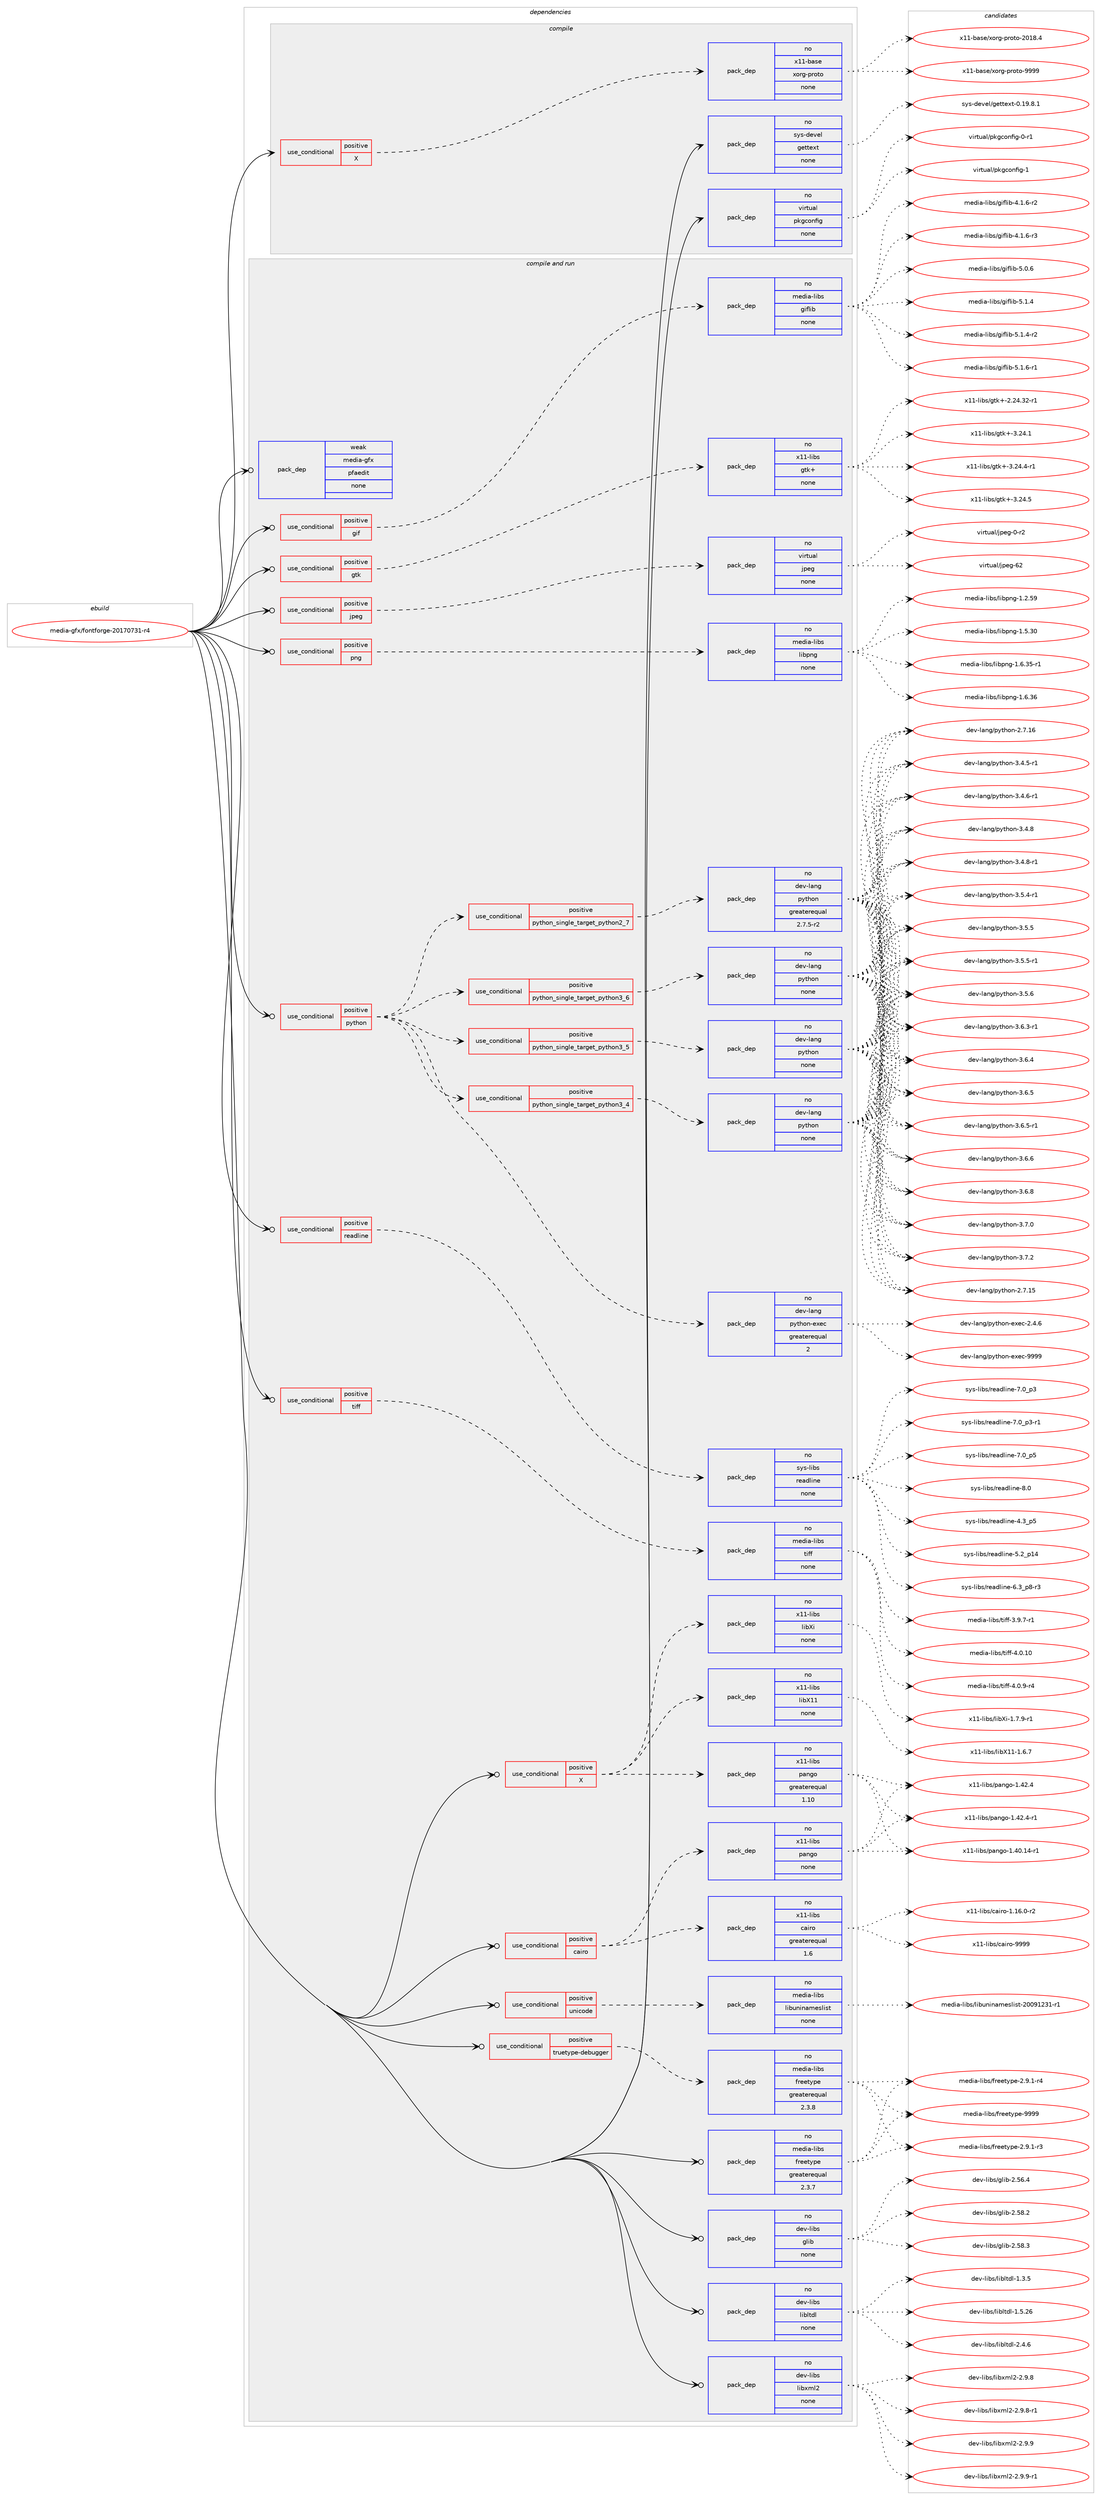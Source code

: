 digraph prolog {

# *************
# Graph options
# *************

newrank=true;
concentrate=true;
compound=true;
graph [rankdir=LR,fontname=Helvetica,fontsize=10,ranksep=1.5];#, ranksep=2.5, nodesep=0.2];
edge  [arrowhead=vee];
node  [fontname=Helvetica,fontsize=10];

# **********
# The ebuild
# **********

subgraph cluster_leftcol {
color=gray;
rank=same;
label=<<i>ebuild</i>>;
id [label="media-gfx/fontforge-20170731-r4", color=red, width=4, href="../media-gfx/fontforge-20170731-r4.svg"];
}

# ****************
# The dependencies
# ****************

subgraph cluster_midcol {
color=gray;
label=<<i>dependencies</i>>;
subgraph cluster_compile {
fillcolor="#eeeeee";
style=filled;
label=<<i>compile</i>>;
subgraph cond432417 {
dependency1603260 [label=<<TABLE BORDER="0" CELLBORDER="1" CELLSPACING="0" CELLPADDING="4"><TR><TD ROWSPAN="3" CELLPADDING="10">use_conditional</TD></TR><TR><TD>positive</TD></TR><TR><TD>X</TD></TR></TABLE>>, shape=none, color=red];
subgraph pack1145288 {
dependency1603261 [label=<<TABLE BORDER="0" CELLBORDER="1" CELLSPACING="0" CELLPADDING="4" WIDTH="220"><TR><TD ROWSPAN="6" CELLPADDING="30">pack_dep</TD></TR><TR><TD WIDTH="110">no</TD></TR><TR><TD>x11-base</TD></TR><TR><TD>xorg-proto</TD></TR><TR><TD>none</TD></TR><TR><TD></TD></TR></TABLE>>, shape=none, color=blue];
}
dependency1603260:e -> dependency1603261:w [weight=20,style="dashed",arrowhead="vee"];
}
id:e -> dependency1603260:w [weight=20,style="solid",arrowhead="vee"];
subgraph pack1145289 {
dependency1603262 [label=<<TABLE BORDER="0" CELLBORDER="1" CELLSPACING="0" CELLPADDING="4" WIDTH="220"><TR><TD ROWSPAN="6" CELLPADDING="30">pack_dep</TD></TR><TR><TD WIDTH="110">no</TD></TR><TR><TD>sys-devel</TD></TR><TR><TD>gettext</TD></TR><TR><TD>none</TD></TR><TR><TD></TD></TR></TABLE>>, shape=none, color=blue];
}
id:e -> dependency1603262:w [weight=20,style="solid",arrowhead="vee"];
subgraph pack1145290 {
dependency1603263 [label=<<TABLE BORDER="0" CELLBORDER="1" CELLSPACING="0" CELLPADDING="4" WIDTH="220"><TR><TD ROWSPAN="6" CELLPADDING="30">pack_dep</TD></TR><TR><TD WIDTH="110">no</TD></TR><TR><TD>virtual</TD></TR><TR><TD>pkgconfig</TD></TR><TR><TD>none</TD></TR><TR><TD></TD></TR></TABLE>>, shape=none, color=blue];
}
id:e -> dependency1603263:w [weight=20,style="solid",arrowhead="vee"];
}
subgraph cluster_compileandrun {
fillcolor="#eeeeee";
style=filled;
label=<<i>compile and run</i>>;
subgraph cond432418 {
dependency1603264 [label=<<TABLE BORDER="0" CELLBORDER="1" CELLSPACING="0" CELLPADDING="4"><TR><TD ROWSPAN="3" CELLPADDING="10">use_conditional</TD></TR><TR><TD>positive</TD></TR><TR><TD>X</TD></TR></TABLE>>, shape=none, color=red];
subgraph pack1145291 {
dependency1603265 [label=<<TABLE BORDER="0" CELLBORDER="1" CELLSPACING="0" CELLPADDING="4" WIDTH="220"><TR><TD ROWSPAN="6" CELLPADDING="30">pack_dep</TD></TR><TR><TD WIDTH="110">no</TD></TR><TR><TD>x11-libs</TD></TR><TR><TD>libX11</TD></TR><TR><TD>none</TD></TR><TR><TD></TD></TR></TABLE>>, shape=none, color=blue];
}
dependency1603264:e -> dependency1603265:w [weight=20,style="dashed",arrowhead="vee"];
subgraph pack1145292 {
dependency1603266 [label=<<TABLE BORDER="0" CELLBORDER="1" CELLSPACING="0" CELLPADDING="4" WIDTH="220"><TR><TD ROWSPAN="6" CELLPADDING="30">pack_dep</TD></TR><TR><TD WIDTH="110">no</TD></TR><TR><TD>x11-libs</TD></TR><TR><TD>libXi</TD></TR><TR><TD>none</TD></TR><TR><TD></TD></TR></TABLE>>, shape=none, color=blue];
}
dependency1603264:e -> dependency1603266:w [weight=20,style="dashed",arrowhead="vee"];
subgraph pack1145293 {
dependency1603267 [label=<<TABLE BORDER="0" CELLBORDER="1" CELLSPACING="0" CELLPADDING="4" WIDTH="220"><TR><TD ROWSPAN="6" CELLPADDING="30">pack_dep</TD></TR><TR><TD WIDTH="110">no</TD></TR><TR><TD>x11-libs</TD></TR><TR><TD>pango</TD></TR><TR><TD>greaterequal</TD></TR><TR><TD>1.10</TD></TR></TABLE>>, shape=none, color=blue];
}
dependency1603264:e -> dependency1603267:w [weight=20,style="dashed",arrowhead="vee"];
}
id:e -> dependency1603264:w [weight=20,style="solid",arrowhead="odotvee"];
subgraph cond432419 {
dependency1603268 [label=<<TABLE BORDER="0" CELLBORDER="1" CELLSPACING="0" CELLPADDING="4"><TR><TD ROWSPAN="3" CELLPADDING="10">use_conditional</TD></TR><TR><TD>positive</TD></TR><TR><TD>cairo</TD></TR></TABLE>>, shape=none, color=red];
subgraph pack1145294 {
dependency1603269 [label=<<TABLE BORDER="0" CELLBORDER="1" CELLSPACING="0" CELLPADDING="4" WIDTH="220"><TR><TD ROWSPAN="6" CELLPADDING="30">pack_dep</TD></TR><TR><TD WIDTH="110">no</TD></TR><TR><TD>x11-libs</TD></TR><TR><TD>cairo</TD></TR><TR><TD>greaterequal</TD></TR><TR><TD>1.6</TD></TR></TABLE>>, shape=none, color=blue];
}
dependency1603268:e -> dependency1603269:w [weight=20,style="dashed",arrowhead="vee"];
subgraph pack1145295 {
dependency1603270 [label=<<TABLE BORDER="0" CELLBORDER="1" CELLSPACING="0" CELLPADDING="4" WIDTH="220"><TR><TD ROWSPAN="6" CELLPADDING="30">pack_dep</TD></TR><TR><TD WIDTH="110">no</TD></TR><TR><TD>x11-libs</TD></TR><TR><TD>pango</TD></TR><TR><TD>none</TD></TR><TR><TD></TD></TR></TABLE>>, shape=none, color=blue];
}
dependency1603268:e -> dependency1603270:w [weight=20,style="dashed",arrowhead="vee"];
}
id:e -> dependency1603268:w [weight=20,style="solid",arrowhead="odotvee"];
subgraph cond432420 {
dependency1603271 [label=<<TABLE BORDER="0" CELLBORDER="1" CELLSPACING="0" CELLPADDING="4"><TR><TD ROWSPAN="3" CELLPADDING="10">use_conditional</TD></TR><TR><TD>positive</TD></TR><TR><TD>gif</TD></TR></TABLE>>, shape=none, color=red];
subgraph pack1145296 {
dependency1603272 [label=<<TABLE BORDER="0" CELLBORDER="1" CELLSPACING="0" CELLPADDING="4" WIDTH="220"><TR><TD ROWSPAN="6" CELLPADDING="30">pack_dep</TD></TR><TR><TD WIDTH="110">no</TD></TR><TR><TD>media-libs</TD></TR><TR><TD>giflib</TD></TR><TR><TD>none</TD></TR><TR><TD></TD></TR></TABLE>>, shape=none, color=blue];
}
dependency1603271:e -> dependency1603272:w [weight=20,style="dashed",arrowhead="vee"];
}
id:e -> dependency1603271:w [weight=20,style="solid",arrowhead="odotvee"];
subgraph cond432421 {
dependency1603273 [label=<<TABLE BORDER="0" CELLBORDER="1" CELLSPACING="0" CELLPADDING="4"><TR><TD ROWSPAN="3" CELLPADDING="10">use_conditional</TD></TR><TR><TD>positive</TD></TR><TR><TD>gtk</TD></TR></TABLE>>, shape=none, color=red];
subgraph pack1145297 {
dependency1603274 [label=<<TABLE BORDER="0" CELLBORDER="1" CELLSPACING="0" CELLPADDING="4" WIDTH="220"><TR><TD ROWSPAN="6" CELLPADDING="30">pack_dep</TD></TR><TR><TD WIDTH="110">no</TD></TR><TR><TD>x11-libs</TD></TR><TR><TD>gtk+</TD></TR><TR><TD>none</TD></TR><TR><TD></TD></TR></TABLE>>, shape=none, color=blue];
}
dependency1603273:e -> dependency1603274:w [weight=20,style="dashed",arrowhead="vee"];
}
id:e -> dependency1603273:w [weight=20,style="solid",arrowhead="odotvee"];
subgraph cond432422 {
dependency1603275 [label=<<TABLE BORDER="0" CELLBORDER="1" CELLSPACING="0" CELLPADDING="4"><TR><TD ROWSPAN="3" CELLPADDING="10">use_conditional</TD></TR><TR><TD>positive</TD></TR><TR><TD>jpeg</TD></TR></TABLE>>, shape=none, color=red];
subgraph pack1145298 {
dependency1603276 [label=<<TABLE BORDER="0" CELLBORDER="1" CELLSPACING="0" CELLPADDING="4" WIDTH="220"><TR><TD ROWSPAN="6" CELLPADDING="30">pack_dep</TD></TR><TR><TD WIDTH="110">no</TD></TR><TR><TD>virtual</TD></TR><TR><TD>jpeg</TD></TR><TR><TD>none</TD></TR><TR><TD></TD></TR></TABLE>>, shape=none, color=blue];
}
dependency1603275:e -> dependency1603276:w [weight=20,style="dashed",arrowhead="vee"];
}
id:e -> dependency1603275:w [weight=20,style="solid",arrowhead="odotvee"];
subgraph cond432423 {
dependency1603277 [label=<<TABLE BORDER="0" CELLBORDER="1" CELLSPACING="0" CELLPADDING="4"><TR><TD ROWSPAN="3" CELLPADDING="10">use_conditional</TD></TR><TR><TD>positive</TD></TR><TR><TD>png</TD></TR></TABLE>>, shape=none, color=red];
subgraph pack1145299 {
dependency1603278 [label=<<TABLE BORDER="0" CELLBORDER="1" CELLSPACING="0" CELLPADDING="4" WIDTH="220"><TR><TD ROWSPAN="6" CELLPADDING="30">pack_dep</TD></TR><TR><TD WIDTH="110">no</TD></TR><TR><TD>media-libs</TD></TR><TR><TD>libpng</TD></TR><TR><TD>none</TD></TR><TR><TD></TD></TR></TABLE>>, shape=none, color=blue];
}
dependency1603277:e -> dependency1603278:w [weight=20,style="dashed",arrowhead="vee"];
}
id:e -> dependency1603277:w [weight=20,style="solid",arrowhead="odotvee"];
subgraph cond432424 {
dependency1603279 [label=<<TABLE BORDER="0" CELLBORDER="1" CELLSPACING="0" CELLPADDING="4"><TR><TD ROWSPAN="3" CELLPADDING="10">use_conditional</TD></TR><TR><TD>positive</TD></TR><TR><TD>python</TD></TR></TABLE>>, shape=none, color=red];
subgraph cond432425 {
dependency1603280 [label=<<TABLE BORDER="0" CELLBORDER="1" CELLSPACING="0" CELLPADDING="4"><TR><TD ROWSPAN="3" CELLPADDING="10">use_conditional</TD></TR><TR><TD>positive</TD></TR><TR><TD>python_single_target_python2_7</TD></TR></TABLE>>, shape=none, color=red];
subgraph pack1145300 {
dependency1603281 [label=<<TABLE BORDER="0" CELLBORDER="1" CELLSPACING="0" CELLPADDING="4" WIDTH="220"><TR><TD ROWSPAN="6" CELLPADDING="30">pack_dep</TD></TR><TR><TD WIDTH="110">no</TD></TR><TR><TD>dev-lang</TD></TR><TR><TD>python</TD></TR><TR><TD>greaterequal</TD></TR><TR><TD>2.7.5-r2</TD></TR></TABLE>>, shape=none, color=blue];
}
dependency1603280:e -> dependency1603281:w [weight=20,style="dashed",arrowhead="vee"];
}
dependency1603279:e -> dependency1603280:w [weight=20,style="dashed",arrowhead="vee"];
subgraph cond432426 {
dependency1603282 [label=<<TABLE BORDER="0" CELLBORDER="1" CELLSPACING="0" CELLPADDING="4"><TR><TD ROWSPAN="3" CELLPADDING="10">use_conditional</TD></TR><TR><TD>positive</TD></TR><TR><TD>python_single_target_python3_4</TD></TR></TABLE>>, shape=none, color=red];
subgraph pack1145301 {
dependency1603283 [label=<<TABLE BORDER="0" CELLBORDER="1" CELLSPACING="0" CELLPADDING="4" WIDTH="220"><TR><TD ROWSPAN="6" CELLPADDING="30">pack_dep</TD></TR><TR><TD WIDTH="110">no</TD></TR><TR><TD>dev-lang</TD></TR><TR><TD>python</TD></TR><TR><TD>none</TD></TR><TR><TD></TD></TR></TABLE>>, shape=none, color=blue];
}
dependency1603282:e -> dependency1603283:w [weight=20,style="dashed",arrowhead="vee"];
}
dependency1603279:e -> dependency1603282:w [weight=20,style="dashed",arrowhead="vee"];
subgraph cond432427 {
dependency1603284 [label=<<TABLE BORDER="0" CELLBORDER="1" CELLSPACING="0" CELLPADDING="4"><TR><TD ROWSPAN="3" CELLPADDING="10">use_conditional</TD></TR><TR><TD>positive</TD></TR><TR><TD>python_single_target_python3_5</TD></TR></TABLE>>, shape=none, color=red];
subgraph pack1145302 {
dependency1603285 [label=<<TABLE BORDER="0" CELLBORDER="1" CELLSPACING="0" CELLPADDING="4" WIDTH="220"><TR><TD ROWSPAN="6" CELLPADDING="30">pack_dep</TD></TR><TR><TD WIDTH="110">no</TD></TR><TR><TD>dev-lang</TD></TR><TR><TD>python</TD></TR><TR><TD>none</TD></TR><TR><TD></TD></TR></TABLE>>, shape=none, color=blue];
}
dependency1603284:e -> dependency1603285:w [weight=20,style="dashed",arrowhead="vee"];
}
dependency1603279:e -> dependency1603284:w [weight=20,style="dashed",arrowhead="vee"];
subgraph cond432428 {
dependency1603286 [label=<<TABLE BORDER="0" CELLBORDER="1" CELLSPACING="0" CELLPADDING="4"><TR><TD ROWSPAN="3" CELLPADDING="10">use_conditional</TD></TR><TR><TD>positive</TD></TR><TR><TD>python_single_target_python3_6</TD></TR></TABLE>>, shape=none, color=red];
subgraph pack1145303 {
dependency1603287 [label=<<TABLE BORDER="0" CELLBORDER="1" CELLSPACING="0" CELLPADDING="4" WIDTH="220"><TR><TD ROWSPAN="6" CELLPADDING="30">pack_dep</TD></TR><TR><TD WIDTH="110">no</TD></TR><TR><TD>dev-lang</TD></TR><TR><TD>python</TD></TR><TR><TD>none</TD></TR><TR><TD></TD></TR></TABLE>>, shape=none, color=blue];
}
dependency1603286:e -> dependency1603287:w [weight=20,style="dashed",arrowhead="vee"];
}
dependency1603279:e -> dependency1603286:w [weight=20,style="dashed",arrowhead="vee"];
subgraph pack1145304 {
dependency1603288 [label=<<TABLE BORDER="0" CELLBORDER="1" CELLSPACING="0" CELLPADDING="4" WIDTH="220"><TR><TD ROWSPAN="6" CELLPADDING="30">pack_dep</TD></TR><TR><TD WIDTH="110">no</TD></TR><TR><TD>dev-lang</TD></TR><TR><TD>python-exec</TD></TR><TR><TD>greaterequal</TD></TR><TR><TD>2</TD></TR></TABLE>>, shape=none, color=blue];
}
dependency1603279:e -> dependency1603288:w [weight=20,style="dashed",arrowhead="vee"];
}
id:e -> dependency1603279:w [weight=20,style="solid",arrowhead="odotvee"];
subgraph cond432429 {
dependency1603289 [label=<<TABLE BORDER="0" CELLBORDER="1" CELLSPACING="0" CELLPADDING="4"><TR><TD ROWSPAN="3" CELLPADDING="10">use_conditional</TD></TR><TR><TD>positive</TD></TR><TR><TD>readline</TD></TR></TABLE>>, shape=none, color=red];
subgraph pack1145305 {
dependency1603290 [label=<<TABLE BORDER="0" CELLBORDER="1" CELLSPACING="0" CELLPADDING="4" WIDTH="220"><TR><TD ROWSPAN="6" CELLPADDING="30">pack_dep</TD></TR><TR><TD WIDTH="110">no</TD></TR><TR><TD>sys-libs</TD></TR><TR><TD>readline</TD></TR><TR><TD>none</TD></TR><TR><TD></TD></TR></TABLE>>, shape=none, color=blue];
}
dependency1603289:e -> dependency1603290:w [weight=20,style="dashed",arrowhead="vee"];
}
id:e -> dependency1603289:w [weight=20,style="solid",arrowhead="odotvee"];
subgraph cond432430 {
dependency1603291 [label=<<TABLE BORDER="0" CELLBORDER="1" CELLSPACING="0" CELLPADDING="4"><TR><TD ROWSPAN="3" CELLPADDING="10">use_conditional</TD></TR><TR><TD>positive</TD></TR><TR><TD>tiff</TD></TR></TABLE>>, shape=none, color=red];
subgraph pack1145306 {
dependency1603292 [label=<<TABLE BORDER="0" CELLBORDER="1" CELLSPACING="0" CELLPADDING="4" WIDTH="220"><TR><TD ROWSPAN="6" CELLPADDING="30">pack_dep</TD></TR><TR><TD WIDTH="110">no</TD></TR><TR><TD>media-libs</TD></TR><TR><TD>tiff</TD></TR><TR><TD>none</TD></TR><TR><TD></TD></TR></TABLE>>, shape=none, color=blue];
}
dependency1603291:e -> dependency1603292:w [weight=20,style="dashed",arrowhead="vee"];
}
id:e -> dependency1603291:w [weight=20,style="solid",arrowhead="odotvee"];
subgraph cond432431 {
dependency1603293 [label=<<TABLE BORDER="0" CELLBORDER="1" CELLSPACING="0" CELLPADDING="4"><TR><TD ROWSPAN="3" CELLPADDING="10">use_conditional</TD></TR><TR><TD>positive</TD></TR><TR><TD>truetype-debugger</TD></TR></TABLE>>, shape=none, color=red];
subgraph pack1145307 {
dependency1603294 [label=<<TABLE BORDER="0" CELLBORDER="1" CELLSPACING="0" CELLPADDING="4" WIDTH="220"><TR><TD ROWSPAN="6" CELLPADDING="30">pack_dep</TD></TR><TR><TD WIDTH="110">no</TD></TR><TR><TD>media-libs</TD></TR><TR><TD>freetype</TD></TR><TR><TD>greaterequal</TD></TR><TR><TD>2.3.8</TD></TR></TABLE>>, shape=none, color=blue];
}
dependency1603293:e -> dependency1603294:w [weight=20,style="dashed",arrowhead="vee"];
}
id:e -> dependency1603293:w [weight=20,style="solid",arrowhead="odotvee"];
subgraph cond432432 {
dependency1603295 [label=<<TABLE BORDER="0" CELLBORDER="1" CELLSPACING="0" CELLPADDING="4"><TR><TD ROWSPAN="3" CELLPADDING="10">use_conditional</TD></TR><TR><TD>positive</TD></TR><TR><TD>unicode</TD></TR></TABLE>>, shape=none, color=red];
subgraph pack1145308 {
dependency1603296 [label=<<TABLE BORDER="0" CELLBORDER="1" CELLSPACING="0" CELLPADDING="4" WIDTH="220"><TR><TD ROWSPAN="6" CELLPADDING="30">pack_dep</TD></TR><TR><TD WIDTH="110">no</TD></TR><TR><TD>media-libs</TD></TR><TR><TD>libuninameslist</TD></TR><TR><TD>none</TD></TR><TR><TD></TD></TR></TABLE>>, shape=none, color=blue];
}
dependency1603295:e -> dependency1603296:w [weight=20,style="dashed",arrowhead="vee"];
}
id:e -> dependency1603295:w [weight=20,style="solid",arrowhead="odotvee"];
subgraph pack1145309 {
dependency1603297 [label=<<TABLE BORDER="0" CELLBORDER="1" CELLSPACING="0" CELLPADDING="4" WIDTH="220"><TR><TD ROWSPAN="6" CELLPADDING="30">pack_dep</TD></TR><TR><TD WIDTH="110">no</TD></TR><TR><TD>dev-libs</TD></TR><TR><TD>glib</TD></TR><TR><TD>none</TD></TR><TR><TD></TD></TR></TABLE>>, shape=none, color=blue];
}
id:e -> dependency1603297:w [weight=20,style="solid",arrowhead="odotvee"];
subgraph pack1145310 {
dependency1603298 [label=<<TABLE BORDER="0" CELLBORDER="1" CELLSPACING="0" CELLPADDING="4" WIDTH="220"><TR><TD ROWSPAN="6" CELLPADDING="30">pack_dep</TD></TR><TR><TD WIDTH="110">no</TD></TR><TR><TD>dev-libs</TD></TR><TR><TD>libltdl</TD></TR><TR><TD>none</TD></TR><TR><TD></TD></TR></TABLE>>, shape=none, color=blue];
}
id:e -> dependency1603298:w [weight=20,style="solid",arrowhead="odotvee"];
subgraph pack1145311 {
dependency1603299 [label=<<TABLE BORDER="0" CELLBORDER="1" CELLSPACING="0" CELLPADDING="4" WIDTH="220"><TR><TD ROWSPAN="6" CELLPADDING="30">pack_dep</TD></TR><TR><TD WIDTH="110">no</TD></TR><TR><TD>dev-libs</TD></TR><TR><TD>libxml2</TD></TR><TR><TD>none</TD></TR><TR><TD></TD></TR></TABLE>>, shape=none, color=blue];
}
id:e -> dependency1603299:w [weight=20,style="solid",arrowhead="odotvee"];
subgraph pack1145312 {
dependency1603300 [label=<<TABLE BORDER="0" CELLBORDER="1" CELLSPACING="0" CELLPADDING="4" WIDTH="220"><TR><TD ROWSPAN="6" CELLPADDING="30">pack_dep</TD></TR><TR><TD WIDTH="110">no</TD></TR><TR><TD>media-libs</TD></TR><TR><TD>freetype</TD></TR><TR><TD>greaterequal</TD></TR><TR><TD>2.3.7</TD></TR></TABLE>>, shape=none, color=blue];
}
id:e -> dependency1603300:w [weight=20,style="solid",arrowhead="odotvee"];
subgraph pack1145313 {
dependency1603301 [label=<<TABLE BORDER="0" CELLBORDER="1" CELLSPACING="0" CELLPADDING="4" WIDTH="220"><TR><TD ROWSPAN="6" CELLPADDING="30">pack_dep</TD></TR><TR><TD WIDTH="110">weak</TD></TR><TR><TD>media-gfx</TD></TR><TR><TD>pfaedit</TD></TR><TR><TD>none</TD></TR><TR><TD></TD></TR></TABLE>>, shape=none, color=blue];
}
id:e -> dependency1603301:w [weight=20,style="solid",arrowhead="odotvee"];
}
subgraph cluster_run {
fillcolor="#eeeeee";
style=filled;
label=<<i>run</i>>;
}
}

# **************
# The candidates
# **************

subgraph cluster_choices {
rank=same;
color=gray;
label=<<i>candidates</i>>;

subgraph choice1145288 {
color=black;
nodesep=1;
choice1204949459897115101471201111141034511211411111611145504849564652 [label="x11-base/xorg-proto-2018.4", color=red, width=4,href="../x11-base/xorg-proto-2018.4.svg"];
choice120494945989711510147120111114103451121141111161114557575757 [label="x11-base/xorg-proto-9999", color=red, width=4,href="../x11-base/xorg-proto-9999.svg"];
dependency1603261:e -> choice1204949459897115101471201111141034511211411111611145504849564652:w [style=dotted,weight="100"];
dependency1603261:e -> choice120494945989711510147120111114103451121141111161114557575757:w [style=dotted,weight="100"];
}
subgraph choice1145289 {
color=black;
nodesep=1;
choice1151211154510010111810110847103101116116101120116454846495746564649 [label="sys-devel/gettext-0.19.8.1", color=red, width=4,href="../sys-devel/gettext-0.19.8.1.svg"];
dependency1603262:e -> choice1151211154510010111810110847103101116116101120116454846495746564649:w [style=dotted,weight="100"];
}
subgraph choice1145290 {
color=black;
nodesep=1;
choice11810511411611797108471121071039911111010210510345484511449 [label="virtual/pkgconfig-0-r1", color=red, width=4,href="../virtual/pkgconfig-0-r1.svg"];
choice1181051141161179710847112107103991111101021051034549 [label="virtual/pkgconfig-1", color=red, width=4,href="../virtual/pkgconfig-1.svg"];
dependency1603263:e -> choice11810511411611797108471121071039911111010210510345484511449:w [style=dotted,weight="100"];
dependency1603263:e -> choice1181051141161179710847112107103991111101021051034549:w [style=dotted,weight="100"];
}
subgraph choice1145291 {
color=black;
nodesep=1;
choice120494945108105981154710810598884949454946544655 [label="x11-libs/libX11-1.6.7", color=red, width=4,href="../x11-libs/libX11-1.6.7.svg"];
dependency1603265:e -> choice120494945108105981154710810598884949454946544655:w [style=dotted,weight="100"];
}
subgraph choice1145292 {
color=black;
nodesep=1;
choice120494945108105981154710810598881054549465546574511449 [label="x11-libs/libXi-1.7.9-r1", color=red, width=4,href="../x11-libs/libXi-1.7.9-r1.svg"];
dependency1603266:e -> choice120494945108105981154710810598881054549465546574511449:w [style=dotted,weight="100"];
}
subgraph choice1145293 {
color=black;
nodesep=1;
choice12049494510810598115471129711010311145494652484649524511449 [label="x11-libs/pango-1.40.14-r1", color=red, width=4,href="../x11-libs/pango-1.40.14-r1.svg"];
choice12049494510810598115471129711010311145494652504652 [label="x11-libs/pango-1.42.4", color=red, width=4,href="../x11-libs/pango-1.42.4.svg"];
choice120494945108105981154711297110103111454946525046524511449 [label="x11-libs/pango-1.42.4-r1", color=red, width=4,href="../x11-libs/pango-1.42.4-r1.svg"];
dependency1603267:e -> choice12049494510810598115471129711010311145494652484649524511449:w [style=dotted,weight="100"];
dependency1603267:e -> choice12049494510810598115471129711010311145494652504652:w [style=dotted,weight="100"];
dependency1603267:e -> choice120494945108105981154711297110103111454946525046524511449:w [style=dotted,weight="100"];
}
subgraph choice1145294 {
color=black;
nodesep=1;
choice12049494510810598115479997105114111454946495446484511450 [label="x11-libs/cairo-1.16.0-r2", color=red, width=4,href="../x11-libs/cairo-1.16.0-r2.svg"];
choice120494945108105981154799971051141114557575757 [label="x11-libs/cairo-9999", color=red, width=4,href="../x11-libs/cairo-9999.svg"];
dependency1603269:e -> choice12049494510810598115479997105114111454946495446484511450:w [style=dotted,weight="100"];
dependency1603269:e -> choice120494945108105981154799971051141114557575757:w [style=dotted,weight="100"];
}
subgraph choice1145295 {
color=black;
nodesep=1;
choice12049494510810598115471129711010311145494652484649524511449 [label="x11-libs/pango-1.40.14-r1", color=red, width=4,href="../x11-libs/pango-1.40.14-r1.svg"];
choice12049494510810598115471129711010311145494652504652 [label="x11-libs/pango-1.42.4", color=red, width=4,href="../x11-libs/pango-1.42.4.svg"];
choice120494945108105981154711297110103111454946525046524511449 [label="x11-libs/pango-1.42.4-r1", color=red, width=4,href="../x11-libs/pango-1.42.4-r1.svg"];
dependency1603270:e -> choice12049494510810598115471129711010311145494652484649524511449:w [style=dotted,weight="100"];
dependency1603270:e -> choice12049494510810598115471129711010311145494652504652:w [style=dotted,weight="100"];
dependency1603270:e -> choice120494945108105981154711297110103111454946525046524511449:w [style=dotted,weight="100"];
}
subgraph choice1145296 {
color=black;
nodesep=1;
choice10910110010597451081059811547103105102108105984552464946544511450 [label="media-libs/giflib-4.1.6-r2", color=red, width=4,href="../media-libs/giflib-4.1.6-r2.svg"];
choice10910110010597451081059811547103105102108105984552464946544511451 [label="media-libs/giflib-4.1.6-r3", color=red, width=4,href="../media-libs/giflib-4.1.6-r3.svg"];
choice1091011001059745108105981154710310510210810598455346484654 [label="media-libs/giflib-5.0.6", color=red, width=4,href="../media-libs/giflib-5.0.6.svg"];
choice1091011001059745108105981154710310510210810598455346494652 [label="media-libs/giflib-5.1.4", color=red, width=4,href="../media-libs/giflib-5.1.4.svg"];
choice10910110010597451081059811547103105102108105984553464946524511450 [label="media-libs/giflib-5.1.4-r2", color=red, width=4,href="../media-libs/giflib-5.1.4-r2.svg"];
choice10910110010597451081059811547103105102108105984553464946544511449 [label="media-libs/giflib-5.1.6-r1", color=red, width=4,href="../media-libs/giflib-5.1.6-r1.svg"];
dependency1603272:e -> choice10910110010597451081059811547103105102108105984552464946544511450:w [style=dotted,weight="100"];
dependency1603272:e -> choice10910110010597451081059811547103105102108105984552464946544511451:w [style=dotted,weight="100"];
dependency1603272:e -> choice1091011001059745108105981154710310510210810598455346484654:w [style=dotted,weight="100"];
dependency1603272:e -> choice1091011001059745108105981154710310510210810598455346494652:w [style=dotted,weight="100"];
dependency1603272:e -> choice10910110010597451081059811547103105102108105984553464946524511450:w [style=dotted,weight="100"];
dependency1603272:e -> choice10910110010597451081059811547103105102108105984553464946544511449:w [style=dotted,weight="100"];
}
subgraph choice1145297 {
color=black;
nodesep=1;
choice12049494510810598115471031161074345504650524651504511449 [label="x11-libs/gtk+-2.24.32-r1", color=red, width=4,href="../x11-libs/gtk+-2.24.32-r1.svg"];
choice12049494510810598115471031161074345514650524649 [label="x11-libs/gtk+-3.24.1", color=red, width=4,href="../x11-libs/gtk+-3.24.1.svg"];
choice120494945108105981154710311610743455146505246524511449 [label="x11-libs/gtk+-3.24.4-r1", color=red, width=4,href="../x11-libs/gtk+-3.24.4-r1.svg"];
choice12049494510810598115471031161074345514650524653 [label="x11-libs/gtk+-3.24.5", color=red, width=4,href="../x11-libs/gtk+-3.24.5.svg"];
dependency1603274:e -> choice12049494510810598115471031161074345504650524651504511449:w [style=dotted,weight="100"];
dependency1603274:e -> choice12049494510810598115471031161074345514650524649:w [style=dotted,weight="100"];
dependency1603274:e -> choice120494945108105981154710311610743455146505246524511449:w [style=dotted,weight="100"];
dependency1603274:e -> choice12049494510810598115471031161074345514650524653:w [style=dotted,weight="100"];
}
subgraph choice1145298 {
color=black;
nodesep=1;
choice118105114116117971084710611210110345484511450 [label="virtual/jpeg-0-r2", color=red, width=4,href="../virtual/jpeg-0-r2.svg"];
choice1181051141161179710847106112101103455450 [label="virtual/jpeg-62", color=red, width=4,href="../virtual/jpeg-62.svg"];
dependency1603276:e -> choice118105114116117971084710611210110345484511450:w [style=dotted,weight="100"];
dependency1603276:e -> choice1181051141161179710847106112101103455450:w [style=dotted,weight="100"];
}
subgraph choice1145299 {
color=black;
nodesep=1;
choice109101100105974510810598115471081059811211010345494650465357 [label="media-libs/libpng-1.2.59", color=red, width=4,href="../media-libs/libpng-1.2.59.svg"];
choice109101100105974510810598115471081059811211010345494653465148 [label="media-libs/libpng-1.5.30", color=red, width=4,href="../media-libs/libpng-1.5.30.svg"];
choice1091011001059745108105981154710810598112110103454946544651534511449 [label="media-libs/libpng-1.6.35-r1", color=red, width=4,href="../media-libs/libpng-1.6.35-r1.svg"];
choice109101100105974510810598115471081059811211010345494654465154 [label="media-libs/libpng-1.6.36", color=red, width=4,href="../media-libs/libpng-1.6.36.svg"];
dependency1603278:e -> choice109101100105974510810598115471081059811211010345494650465357:w [style=dotted,weight="100"];
dependency1603278:e -> choice109101100105974510810598115471081059811211010345494653465148:w [style=dotted,weight="100"];
dependency1603278:e -> choice1091011001059745108105981154710810598112110103454946544651534511449:w [style=dotted,weight="100"];
dependency1603278:e -> choice109101100105974510810598115471081059811211010345494654465154:w [style=dotted,weight="100"];
}
subgraph choice1145300 {
color=black;
nodesep=1;
choice10010111845108971101034711212111610411111045504655464953 [label="dev-lang/python-2.7.15", color=red, width=4,href="../dev-lang/python-2.7.15.svg"];
choice10010111845108971101034711212111610411111045504655464954 [label="dev-lang/python-2.7.16", color=red, width=4,href="../dev-lang/python-2.7.16.svg"];
choice1001011184510897110103471121211161041111104551465246534511449 [label="dev-lang/python-3.4.5-r1", color=red, width=4,href="../dev-lang/python-3.4.5-r1.svg"];
choice1001011184510897110103471121211161041111104551465246544511449 [label="dev-lang/python-3.4.6-r1", color=red, width=4,href="../dev-lang/python-3.4.6-r1.svg"];
choice100101118451089711010347112121116104111110455146524656 [label="dev-lang/python-3.4.8", color=red, width=4,href="../dev-lang/python-3.4.8.svg"];
choice1001011184510897110103471121211161041111104551465246564511449 [label="dev-lang/python-3.4.8-r1", color=red, width=4,href="../dev-lang/python-3.4.8-r1.svg"];
choice1001011184510897110103471121211161041111104551465346524511449 [label="dev-lang/python-3.5.4-r1", color=red, width=4,href="../dev-lang/python-3.5.4-r1.svg"];
choice100101118451089711010347112121116104111110455146534653 [label="dev-lang/python-3.5.5", color=red, width=4,href="../dev-lang/python-3.5.5.svg"];
choice1001011184510897110103471121211161041111104551465346534511449 [label="dev-lang/python-3.5.5-r1", color=red, width=4,href="../dev-lang/python-3.5.5-r1.svg"];
choice100101118451089711010347112121116104111110455146534654 [label="dev-lang/python-3.5.6", color=red, width=4,href="../dev-lang/python-3.5.6.svg"];
choice1001011184510897110103471121211161041111104551465446514511449 [label="dev-lang/python-3.6.3-r1", color=red, width=4,href="../dev-lang/python-3.6.3-r1.svg"];
choice100101118451089711010347112121116104111110455146544652 [label="dev-lang/python-3.6.4", color=red, width=4,href="../dev-lang/python-3.6.4.svg"];
choice100101118451089711010347112121116104111110455146544653 [label="dev-lang/python-3.6.5", color=red, width=4,href="../dev-lang/python-3.6.5.svg"];
choice1001011184510897110103471121211161041111104551465446534511449 [label="dev-lang/python-3.6.5-r1", color=red, width=4,href="../dev-lang/python-3.6.5-r1.svg"];
choice100101118451089711010347112121116104111110455146544654 [label="dev-lang/python-3.6.6", color=red, width=4,href="../dev-lang/python-3.6.6.svg"];
choice100101118451089711010347112121116104111110455146544656 [label="dev-lang/python-3.6.8", color=red, width=4,href="../dev-lang/python-3.6.8.svg"];
choice100101118451089711010347112121116104111110455146554648 [label="dev-lang/python-3.7.0", color=red, width=4,href="../dev-lang/python-3.7.0.svg"];
choice100101118451089711010347112121116104111110455146554650 [label="dev-lang/python-3.7.2", color=red, width=4,href="../dev-lang/python-3.7.2.svg"];
dependency1603281:e -> choice10010111845108971101034711212111610411111045504655464953:w [style=dotted,weight="100"];
dependency1603281:e -> choice10010111845108971101034711212111610411111045504655464954:w [style=dotted,weight="100"];
dependency1603281:e -> choice1001011184510897110103471121211161041111104551465246534511449:w [style=dotted,weight="100"];
dependency1603281:e -> choice1001011184510897110103471121211161041111104551465246544511449:w [style=dotted,weight="100"];
dependency1603281:e -> choice100101118451089711010347112121116104111110455146524656:w [style=dotted,weight="100"];
dependency1603281:e -> choice1001011184510897110103471121211161041111104551465246564511449:w [style=dotted,weight="100"];
dependency1603281:e -> choice1001011184510897110103471121211161041111104551465346524511449:w [style=dotted,weight="100"];
dependency1603281:e -> choice100101118451089711010347112121116104111110455146534653:w [style=dotted,weight="100"];
dependency1603281:e -> choice1001011184510897110103471121211161041111104551465346534511449:w [style=dotted,weight="100"];
dependency1603281:e -> choice100101118451089711010347112121116104111110455146534654:w [style=dotted,weight="100"];
dependency1603281:e -> choice1001011184510897110103471121211161041111104551465446514511449:w [style=dotted,weight="100"];
dependency1603281:e -> choice100101118451089711010347112121116104111110455146544652:w [style=dotted,weight="100"];
dependency1603281:e -> choice100101118451089711010347112121116104111110455146544653:w [style=dotted,weight="100"];
dependency1603281:e -> choice1001011184510897110103471121211161041111104551465446534511449:w [style=dotted,weight="100"];
dependency1603281:e -> choice100101118451089711010347112121116104111110455146544654:w [style=dotted,weight="100"];
dependency1603281:e -> choice100101118451089711010347112121116104111110455146544656:w [style=dotted,weight="100"];
dependency1603281:e -> choice100101118451089711010347112121116104111110455146554648:w [style=dotted,weight="100"];
dependency1603281:e -> choice100101118451089711010347112121116104111110455146554650:w [style=dotted,weight="100"];
}
subgraph choice1145301 {
color=black;
nodesep=1;
choice10010111845108971101034711212111610411111045504655464953 [label="dev-lang/python-2.7.15", color=red, width=4,href="../dev-lang/python-2.7.15.svg"];
choice10010111845108971101034711212111610411111045504655464954 [label="dev-lang/python-2.7.16", color=red, width=4,href="../dev-lang/python-2.7.16.svg"];
choice1001011184510897110103471121211161041111104551465246534511449 [label="dev-lang/python-3.4.5-r1", color=red, width=4,href="../dev-lang/python-3.4.5-r1.svg"];
choice1001011184510897110103471121211161041111104551465246544511449 [label="dev-lang/python-3.4.6-r1", color=red, width=4,href="../dev-lang/python-3.4.6-r1.svg"];
choice100101118451089711010347112121116104111110455146524656 [label="dev-lang/python-3.4.8", color=red, width=4,href="../dev-lang/python-3.4.8.svg"];
choice1001011184510897110103471121211161041111104551465246564511449 [label="dev-lang/python-3.4.8-r1", color=red, width=4,href="../dev-lang/python-3.4.8-r1.svg"];
choice1001011184510897110103471121211161041111104551465346524511449 [label="dev-lang/python-3.5.4-r1", color=red, width=4,href="../dev-lang/python-3.5.4-r1.svg"];
choice100101118451089711010347112121116104111110455146534653 [label="dev-lang/python-3.5.5", color=red, width=4,href="../dev-lang/python-3.5.5.svg"];
choice1001011184510897110103471121211161041111104551465346534511449 [label="dev-lang/python-3.5.5-r1", color=red, width=4,href="../dev-lang/python-3.5.5-r1.svg"];
choice100101118451089711010347112121116104111110455146534654 [label="dev-lang/python-3.5.6", color=red, width=4,href="../dev-lang/python-3.5.6.svg"];
choice1001011184510897110103471121211161041111104551465446514511449 [label="dev-lang/python-3.6.3-r1", color=red, width=4,href="../dev-lang/python-3.6.3-r1.svg"];
choice100101118451089711010347112121116104111110455146544652 [label="dev-lang/python-3.6.4", color=red, width=4,href="../dev-lang/python-3.6.4.svg"];
choice100101118451089711010347112121116104111110455146544653 [label="dev-lang/python-3.6.5", color=red, width=4,href="../dev-lang/python-3.6.5.svg"];
choice1001011184510897110103471121211161041111104551465446534511449 [label="dev-lang/python-3.6.5-r1", color=red, width=4,href="../dev-lang/python-3.6.5-r1.svg"];
choice100101118451089711010347112121116104111110455146544654 [label="dev-lang/python-3.6.6", color=red, width=4,href="../dev-lang/python-3.6.6.svg"];
choice100101118451089711010347112121116104111110455146544656 [label="dev-lang/python-3.6.8", color=red, width=4,href="../dev-lang/python-3.6.8.svg"];
choice100101118451089711010347112121116104111110455146554648 [label="dev-lang/python-3.7.0", color=red, width=4,href="../dev-lang/python-3.7.0.svg"];
choice100101118451089711010347112121116104111110455146554650 [label="dev-lang/python-3.7.2", color=red, width=4,href="../dev-lang/python-3.7.2.svg"];
dependency1603283:e -> choice10010111845108971101034711212111610411111045504655464953:w [style=dotted,weight="100"];
dependency1603283:e -> choice10010111845108971101034711212111610411111045504655464954:w [style=dotted,weight="100"];
dependency1603283:e -> choice1001011184510897110103471121211161041111104551465246534511449:w [style=dotted,weight="100"];
dependency1603283:e -> choice1001011184510897110103471121211161041111104551465246544511449:w [style=dotted,weight="100"];
dependency1603283:e -> choice100101118451089711010347112121116104111110455146524656:w [style=dotted,weight="100"];
dependency1603283:e -> choice1001011184510897110103471121211161041111104551465246564511449:w [style=dotted,weight="100"];
dependency1603283:e -> choice1001011184510897110103471121211161041111104551465346524511449:w [style=dotted,weight="100"];
dependency1603283:e -> choice100101118451089711010347112121116104111110455146534653:w [style=dotted,weight="100"];
dependency1603283:e -> choice1001011184510897110103471121211161041111104551465346534511449:w [style=dotted,weight="100"];
dependency1603283:e -> choice100101118451089711010347112121116104111110455146534654:w [style=dotted,weight="100"];
dependency1603283:e -> choice1001011184510897110103471121211161041111104551465446514511449:w [style=dotted,weight="100"];
dependency1603283:e -> choice100101118451089711010347112121116104111110455146544652:w [style=dotted,weight="100"];
dependency1603283:e -> choice100101118451089711010347112121116104111110455146544653:w [style=dotted,weight="100"];
dependency1603283:e -> choice1001011184510897110103471121211161041111104551465446534511449:w [style=dotted,weight="100"];
dependency1603283:e -> choice100101118451089711010347112121116104111110455146544654:w [style=dotted,weight="100"];
dependency1603283:e -> choice100101118451089711010347112121116104111110455146544656:w [style=dotted,weight="100"];
dependency1603283:e -> choice100101118451089711010347112121116104111110455146554648:w [style=dotted,weight="100"];
dependency1603283:e -> choice100101118451089711010347112121116104111110455146554650:w [style=dotted,weight="100"];
}
subgraph choice1145302 {
color=black;
nodesep=1;
choice10010111845108971101034711212111610411111045504655464953 [label="dev-lang/python-2.7.15", color=red, width=4,href="../dev-lang/python-2.7.15.svg"];
choice10010111845108971101034711212111610411111045504655464954 [label="dev-lang/python-2.7.16", color=red, width=4,href="../dev-lang/python-2.7.16.svg"];
choice1001011184510897110103471121211161041111104551465246534511449 [label="dev-lang/python-3.4.5-r1", color=red, width=4,href="../dev-lang/python-3.4.5-r1.svg"];
choice1001011184510897110103471121211161041111104551465246544511449 [label="dev-lang/python-3.4.6-r1", color=red, width=4,href="../dev-lang/python-3.4.6-r1.svg"];
choice100101118451089711010347112121116104111110455146524656 [label="dev-lang/python-3.4.8", color=red, width=4,href="../dev-lang/python-3.4.8.svg"];
choice1001011184510897110103471121211161041111104551465246564511449 [label="dev-lang/python-3.4.8-r1", color=red, width=4,href="../dev-lang/python-3.4.8-r1.svg"];
choice1001011184510897110103471121211161041111104551465346524511449 [label="dev-lang/python-3.5.4-r1", color=red, width=4,href="../dev-lang/python-3.5.4-r1.svg"];
choice100101118451089711010347112121116104111110455146534653 [label="dev-lang/python-3.5.5", color=red, width=4,href="../dev-lang/python-3.5.5.svg"];
choice1001011184510897110103471121211161041111104551465346534511449 [label="dev-lang/python-3.5.5-r1", color=red, width=4,href="../dev-lang/python-3.5.5-r1.svg"];
choice100101118451089711010347112121116104111110455146534654 [label="dev-lang/python-3.5.6", color=red, width=4,href="../dev-lang/python-3.5.6.svg"];
choice1001011184510897110103471121211161041111104551465446514511449 [label="dev-lang/python-3.6.3-r1", color=red, width=4,href="../dev-lang/python-3.6.3-r1.svg"];
choice100101118451089711010347112121116104111110455146544652 [label="dev-lang/python-3.6.4", color=red, width=4,href="../dev-lang/python-3.6.4.svg"];
choice100101118451089711010347112121116104111110455146544653 [label="dev-lang/python-3.6.5", color=red, width=4,href="../dev-lang/python-3.6.5.svg"];
choice1001011184510897110103471121211161041111104551465446534511449 [label="dev-lang/python-3.6.5-r1", color=red, width=4,href="../dev-lang/python-3.6.5-r1.svg"];
choice100101118451089711010347112121116104111110455146544654 [label="dev-lang/python-3.6.6", color=red, width=4,href="../dev-lang/python-3.6.6.svg"];
choice100101118451089711010347112121116104111110455146544656 [label="dev-lang/python-3.6.8", color=red, width=4,href="../dev-lang/python-3.6.8.svg"];
choice100101118451089711010347112121116104111110455146554648 [label="dev-lang/python-3.7.0", color=red, width=4,href="../dev-lang/python-3.7.0.svg"];
choice100101118451089711010347112121116104111110455146554650 [label="dev-lang/python-3.7.2", color=red, width=4,href="../dev-lang/python-3.7.2.svg"];
dependency1603285:e -> choice10010111845108971101034711212111610411111045504655464953:w [style=dotted,weight="100"];
dependency1603285:e -> choice10010111845108971101034711212111610411111045504655464954:w [style=dotted,weight="100"];
dependency1603285:e -> choice1001011184510897110103471121211161041111104551465246534511449:w [style=dotted,weight="100"];
dependency1603285:e -> choice1001011184510897110103471121211161041111104551465246544511449:w [style=dotted,weight="100"];
dependency1603285:e -> choice100101118451089711010347112121116104111110455146524656:w [style=dotted,weight="100"];
dependency1603285:e -> choice1001011184510897110103471121211161041111104551465246564511449:w [style=dotted,weight="100"];
dependency1603285:e -> choice1001011184510897110103471121211161041111104551465346524511449:w [style=dotted,weight="100"];
dependency1603285:e -> choice100101118451089711010347112121116104111110455146534653:w [style=dotted,weight="100"];
dependency1603285:e -> choice1001011184510897110103471121211161041111104551465346534511449:w [style=dotted,weight="100"];
dependency1603285:e -> choice100101118451089711010347112121116104111110455146534654:w [style=dotted,weight="100"];
dependency1603285:e -> choice1001011184510897110103471121211161041111104551465446514511449:w [style=dotted,weight="100"];
dependency1603285:e -> choice100101118451089711010347112121116104111110455146544652:w [style=dotted,weight="100"];
dependency1603285:e -> choice100101118451089711010347112121116104111110455146544653:w [style=dotted,weight="100"];
dependency1603285:e -> choice1001011184510897110103471121211161041111104551465446534511449:w [style=dotted,weight="100"];
dependency1603285:e -> choice100101118451089711010347112121116104111110455146544654:w [style=dotted,weight="100"];
dependency1603285:e -> choice100101118451089711010347112121116104111110455146544656:w [style=dotted,weight="100"];
dependency1603285:e -> choice100101118451089711010347112121116104111110455146554648:w [style=dotted,weight="100"];
dependency1603285:e -> choice100101118451089711010347112121116104111110455146554650:w [style=dotted,weight="100"];
}
subgraph choice1145303 {
color=black;
nodesep=1;
choice10010111845108971101034711212111610411111045504655464953 [label="dev-lang/python-2.7.15", color=red, width=4,href="../dev-lang/python-2.7.15.svg"];
choice10010111845108971101034711212111610411111045504655464954 [label="dev-lang/python-2.7.16", color=red, width=4,href="../dev-lang/python-2.7.16.svg"];
choice1001011184510897110103471121211161041111104551465246534511449 [label="dev-lang/python-3.4.5-r1", color=red, width=4,href="../dev-lang/python-3.4.5-r1.svg"];
choice1001011184510897110103471121211161041111104551465246544511449 [label="dev-lang/python-3.4.6-r1", color=red, width=4,href="../dev-lang/python-3.4.6-r1.svg"];
choice100101118451089711010347112121116104111110455146524656 [label="dev-lang/python-3.4.8", color=red, width=4,href="../dev-lang/python-3.4.8.svg"];
choice1001011184510897110103471121211161041111104551465246564511449 [label="dev-lang/python-3.4.8-r1", color=red, width=4,href="../dev-lang/python-3.4.8-r1.svg"];
choice1001011184510897110103471121211161041111104551465346524511449 [label="dev-lang/python-3.5.4-r1", color=red, width=4,href="../dev-lang/python-3.5.4-r1.svg"];
choice100101118451089711010347112121116104111110455146534653 [label="dev-lang/python-3.5.5", color=red, width=4,href="../dev-lang/python-3.5.5.svg"];
choice1001011184510897110103471121211161041111104551465346534511449 [label="dev-lang/python-3.5.5-r1", color=red, width=4,href="../dev-lang/python-3.5.5-r1.svg"];
choice100101118451089711010347112121116104111110455146534654 [label="dev-lang/python-3.5.6", color=red, width=4,href="../dev-lang/python-3.5.6.svg"];
choice1001011184510897110103471121211161041111104551465446514511449 [label="dev-lang/python-3.6.3-r1", color=red, width=4,href="../dev-lang/python-3.6.3-r1.svg"];
choice100101118451089711010347112121116104111110455146544652 [label="dev-lang/python-3.6.4", color=red, width=4,href="../dev-lang/python-3.6.4.svg"];
choice100101118451089711010347112121116104111110455146544653 [label="dev-lang/python-3.6.5", color=red, width=4,href="../dev-lang/python-3.6.5.svg"];
choice1001011184510897110103471121211161041111104551465446534511449 [label="dev-lang/python-3.6.5-r1", color=red, width=4,href="../dev-lang/python-3.6.5-r1.svg"];
choice100101118451089711010347112121116104111110455146544654 [label="dev-lang/python-3.6.6", color=red, width=4,href="../dev-lang/python-3.6.6.svg"];
choice100101118451089711010347112121116104111110455146544656 [label="dev-lang/python-3.6.8", color=red, width=4,href="../dev-lang/python-3.6.8.svg"];
choice100101118451089711010347112121116104111110455146554648 [label="dev-lang/python-3.7.0", color=red, width=4,href="../dev-lang/python-3.7.0.svg"];
choice100101118451089711010347112121116104111110455146554650 [label="dev-lang/python-3.7.2", color=red, width=4,href="../dev-lang/python-3.7.2.svg"];
dependency1603287:e -> choice10010111845108971101034711212111610411111045504655464953:w [style=dotted,weight="100"];
dependency1603287:e -> choice10010111845108971101034711212111610411111045504655464954:w [style=dotted,weight="100"];
dependency1603287:e -> choice1001011184510897110103471121211161041111104551465246534511449:w [style=dotted,weight="100"];
dependency1603287:e -> choice1001011184510897110103471121211161041111104551465246544511449:w [style=dotted,weight="100"];
dependency1603287:e -> choice100101118451089711010347112121116104111110455146524656:w [style=dotted,weight="100"];
dependency1603287:e -> choice1001011184510897110103471121211161041111104551465246564511449:w [style=dotted,weight="100"];
dependency1603287:e -> choice1001011184510897110103471121211161041111104551465346524511449:w [style=dotted,weight="100"];
dependency1603287:e -> choice100101118451089711010347112121116104111110455146534653:w [style=dotted,weight="100"];
dependency1603287:e -> choice1001011184510897110103471121211161041111104551465346534511449:w [style=dotted,weight="100"];
dependency1603287:e -> choice100101118451089711010347112121116104111110455146534654:w [style=dotted,weight="100"];
dependency1603287:e -> choice1001011184510897110103471121211161041111104551465446514511449:w [style=dotted,weight="100"];
dependency1603287:e -> choice100101118451089711010347112121116104111110455146544652:w [style=dotted,weight="100"];
dependency1603287:e -> choice100101118451089711010347112121116104111110455146544653:w [style=dotted,weight="100"];
dependency1603287:e -> choice1001011184510897110103471121211161041111104551465446534511449:w [style=dotted,weight="100"];
dependency1603287:e -> choice100101118451089711010347112121116104111110455146544654:w [style=dotted,weight="100"];
dependency1603287:e -> choice100101118451089711010347112121116104111110455146544656:w [style=dotted,weight="100"];
dependency1603287:e -> choice100101118451089711010347112121116104111110455146554648:w [style=dotted,weight="100"];
dependency1603287:e -> choice100101118451089711010347112121116104111110455146554650:w [style=dotted,weight="100"];
}
subgraph choice1145304 {
color=black;
nodesep=1;
choice1001011184510897110103471121211161041111104510112010199455046524654 [label="dev-lang/python-exec-2.4.6", color=red, width=4,href="../dev-lang/python-exec-2.4.6.svg"];
choice10010111845108971101034711212111610411111045101120101994557575757 [label="dev-lang/python-exec-9999", color=red, width=4,href="../dev-lang/python-exec-9999.svg"];
dependency1603288:e -> choice1001011184510897110103471121211161041111104510112010199455046524654:w [style=dotted,weight="100"];
dependency1603288:e -> choice10010111845108971101034711212111610411111045101120101994557575757:w [style=dotted,weight="100"];
}
subgraph choice1145305 {
color=black;
nodesep=1;
choice11512111545108105981154711410197100108105110101455246519511253 [label="sys-libs/readline-4.3_p5", color=red, width=4,href="../sys-libs/readline-4.3_p5.svg"];
choice1151211154510810598115471141019710010810511010145534650951124952 [label="sys-libs/readline-5.2_p14", color=red, width=4,href="../sys-libs/readline-5.2_p14.svg"];
choice115121115451081059811547114101971001081051101014554465195112564511451 [label="sys-libs/readline-6.3_p8-r3", color=red, width=4,href="../sys-libs/readline-6.3_p8-r3.svg"];
choice11512111545108105981154711410197100108105110101455546489511251 [label="sys-libs/readline-7.0_p3", color=red, width=4,href="../sys-libs/readline-7.0_p3.svg"];
choice115121115451081059811547114101971001081051101014555464895112514511449 [label="sys-libs/readline-7.0_p3-r1", color=red, width=4,href="../sys-libs/readline-7.0_p3-r1.svg"];
choice11512111545108105981154711410197100108105110101455546489511253 [label="sys-libs/readline-7.0_p5", color=red, width=4,href="../sys-libs/readline-7.0_p5.svg"];
choice1151211154510810598115471141019710010810511010145564648 [label="sys-libs/readline-8.0", color=red, width=4,href="../sys-libs/readline-8.0.svg"];
dependency1603290:e -> choice11512111545108105981154711410197100108105110101455246519511253:w [style=dotted,weight="100"];
dependency1603290:e -> choice1151211154510810598115471141019710010810511010145534650951124952:w [style=dotted,weight="100"];
dependency1603290:e -> choice115121115451081059811547114101971001081051101014554465195112564511451:w [style=dotted,weight="100"];
dependency1603290:e -> choice11512111545108105981154711410197100108105110101455546489511251:w [style=dotted,weight="100"];
dependency1603290:e -> choice115121115451081059811547114101971001081051101014555464895112514511449:w [style=dotted,weight="100"];
dependency1603290:e -> choice11512111545108105981154711410197100108105110101455546489511253:w [style=dotted,weight="100"];
dependency1603290:e -> choice1151211154510810598115471141019710010810511010145564648:w [style=dotted,weight="100"];
}
subgraph choice1145306 {
color=black;
nodesep=1;
choice109101100105974510810598115471161051021024551465746554511449 [label="media-libs/tiff-3.9.7-r1", color=red, width=4,href="../media-libs/tiff-3.9.7-r1.svg"];
choice1091011001059745108105981154711610510210245524648464948 [label="media-libs/tiff-4.0.10", color=red, width=4,href="../media-libs/tiff-4.0.10.svg"];
choice109101100105974510810598115471161051021024552464846574511452 [label="media-libs/tiff-4.0.9-r4", color=red, width=4,href="../media-libs/tiff-4.0.9-r4.svg"];
dependency1603292:e -> choice109101100105974510810598115471161051021024551465746554511449:w [style=dotted,weight="100"];
dependency1603292:e -> choice1091011001059745108105981154711610510210245524648464948:w [style=dotted,weight="100"];
dependency1603292:e -> choice109101100105974510810598115471161051021024552464846574511452:w [style=dotted,weight="100"];
}
subgraph choice1145307 {
color=black;
nodesep=1;
choice109101100105974510810598115471021141011011161211121014550465746494511451 [label="media-libs/freetype-2.9.1-r3", color=red, width=4,href="../media-libs/freetype-2.9.1-r3.svg"];
choice109101100105974510810598115471021141011011161211121014550465746494511452 [label="media-libs/freetype-2.9.1-r4", color=red, width=4,href="../media-libs/freetype-2.9.1-r4.svg"];
choice109101100105974510810598115471021141011011161211121014557575757 [label="media-libs/freetype-9999", color=red, width=4,href="../media-libs/freetype-9999.svg"];
dependency1603294:e -> choice109101100105974510810598115471021141011011161211121014550465746494511451:w [style=dotted,weight="100"];
dependency1603294:e -> choice109101100105974510810598115471021141011011161211121014550465746494511452:w [style=dotted,weight="100"];
dependency1603294:e -> choice109101100105974510810598115471021141011011161211121014557575757:w [style=dotted,weight="100"];
}
subgraph choice1145308 {
color=black;
nodesep=1;
choice1091011001059745108105981154710810598117110105110971091011151081051151164550484857495051494511449 [label="media-libs/libuninameslist-20091231-r1", color=red, width=4,href="../media-libs/libuninameslist-20091231-r1.svg"];
dependency1603296:e -> choice1091011001059745108105981154710810598117110105110971091011151081051151164550484857495051494511449:w [style=dotted,weight="100"];
}
subgraph choice1145309 {
color=black;
nodesep=1;
choice1001011184510810598115471031081059845504653544652 [label="dev-libs/glib-2.56.4", color=red, width=4,href="../dev-libs/glib-2.56.4.svg"];
choice1001011184510810598115471031081059845504653564650 [label="dev-libs/glib-2.58.2", color=red, width=4,href="../dev-libs/glib-2.58.2.svg"];
choice1001011184510810598115471031081059845504653564651 [label="dev-libs/glib-2.58.3", color=red, width=4,href="../dev-libs/glib-2.58.3.svg"];
dependency1603297:e -> choice1001011184510810598115471031081059845504653544652:w [style=dotted,weight="100"];
dependency1603297:e -> choice1001011184510810598115471031081059845504653564650:w [style=dotted,weight="100"];
dependency1603297:e -> choice1001011184510810598115471031081059845504653564651:w [style=dotted,weight="100"];
}
subgraph choice1145310 {
color=black;
nodesep=1;
choice10010111845108105981154710810598108116100108454946514653 [label="dev-libs/libltdl-1.3.5", color=red, width=4,href="../dev-libs/libltdl-1.3.5.svg"];
choice1001011184510810598115471081059810811610010845494653465054 [label="dev-libs/libltdl-1.5.26", color=red, width=4,href="../dev-libs/libltdl-1.5.26.svg"];
choice10010111845108105981154710810598108116100108455046524654 [label="dev-libs/libltdl-2.4.6", color=red, width=4,href="../dev-libs/libltdl-2.4.6.svg"];
dependency1603298:e -> choice10010111845108105981154710810598108116100108454946514653:w [style=dotted,weight="100"];
dependency1603298:e -> choice1001011184510810598115471081059810811610010845494653465054:w [style=dotted,weight="100"];
dependency1603298:e -> choice10010111845108105981154710810598108116100108455046524654:w [style=dotted,weight="100"];
}
subgraph choice1145311 {
color=black;
nodesep=1;
choice1001011184510810598115471081059812010910850455046574656 [label="dev-libs/libxml2-2.9.8", color=red, width=4,href="../dev-libs/libxml2-2.9.8.svg"];
choice10010111845108105981154710810598120109108504550465746564511449 [label="dev-libs/libxml2-2.9.8-r1", color=red, width=4,href="../dev-libs/libxml2-2.9.8-r1.svg"];
choice1001011184510810598115471081059812010910850455046574657 [label="dev-libs/libxml2-2.9.9", color=red, width=4,href="../dev-libs/libxml2-2.9.9.svg"];
choice10010111845108105981154710810598120109108504550465746574511449 [label="dev-libs/libxml2-2.9.9-r1", color=red, width=4,href="../dev-libs/libxml2-2.9.9-r1.svg"];
dependency1603299:e -> choice1001011184510810598115471081059812010910850455046574656:w [style=dotted,weight="100"];
dependency1603299:e -> choice10010111845108105981154710810598120109108504550465746564511449:w [style=dotted,weight="100"];
dependency1603299:e -> choice1001011184510810598115471081059812010910850455046574657:w [style=dotted,weight="100"];
dependency1603299:e -> choice10010111845108105981154710810598120109108504550465746574511449:w [style=dotted,weight="100"];
}
subgraph choice1145312 {
color=black;
nodesep=1;
choice109101100105974510810598115471021141011011161211121014550465746494511451 [label="media-libs/freetype-2.9.1-r3", color=red, width=4,href="../media-libs/freetype-2.9.1-r3.svg"];
choice109101100105974510810598115471021141011011161211121014550465746494511452 [label="media-libs/freetype-2.9.1-r4", color=red, width=4,href="../media-libs/freetype-2.9.1-r4.svg"];
choice109101100105974510810598115471021141011011161211121014557575757 [label="media-libs/freetype-9999", color=red, width=4,href="../media-libs/freetype-9999.svg"];
dependency1603300:e -> choice109101100105974510810598115471021141011011161211121014550465746494511451:w [style=dotted,weight="100"];
dependency1603300:e -> choice109101100105974510810598115471021141011011161211121014550465746494511452:w [style=dotted,weight="100"];
dependency1603300:e -> choice109101100105974510810598115471021141011011161211121014557575757:w [style=dotted,weight="100"];
}
subgraph choice1145313 {
color=black;
nodesep=1;
}
}

}
